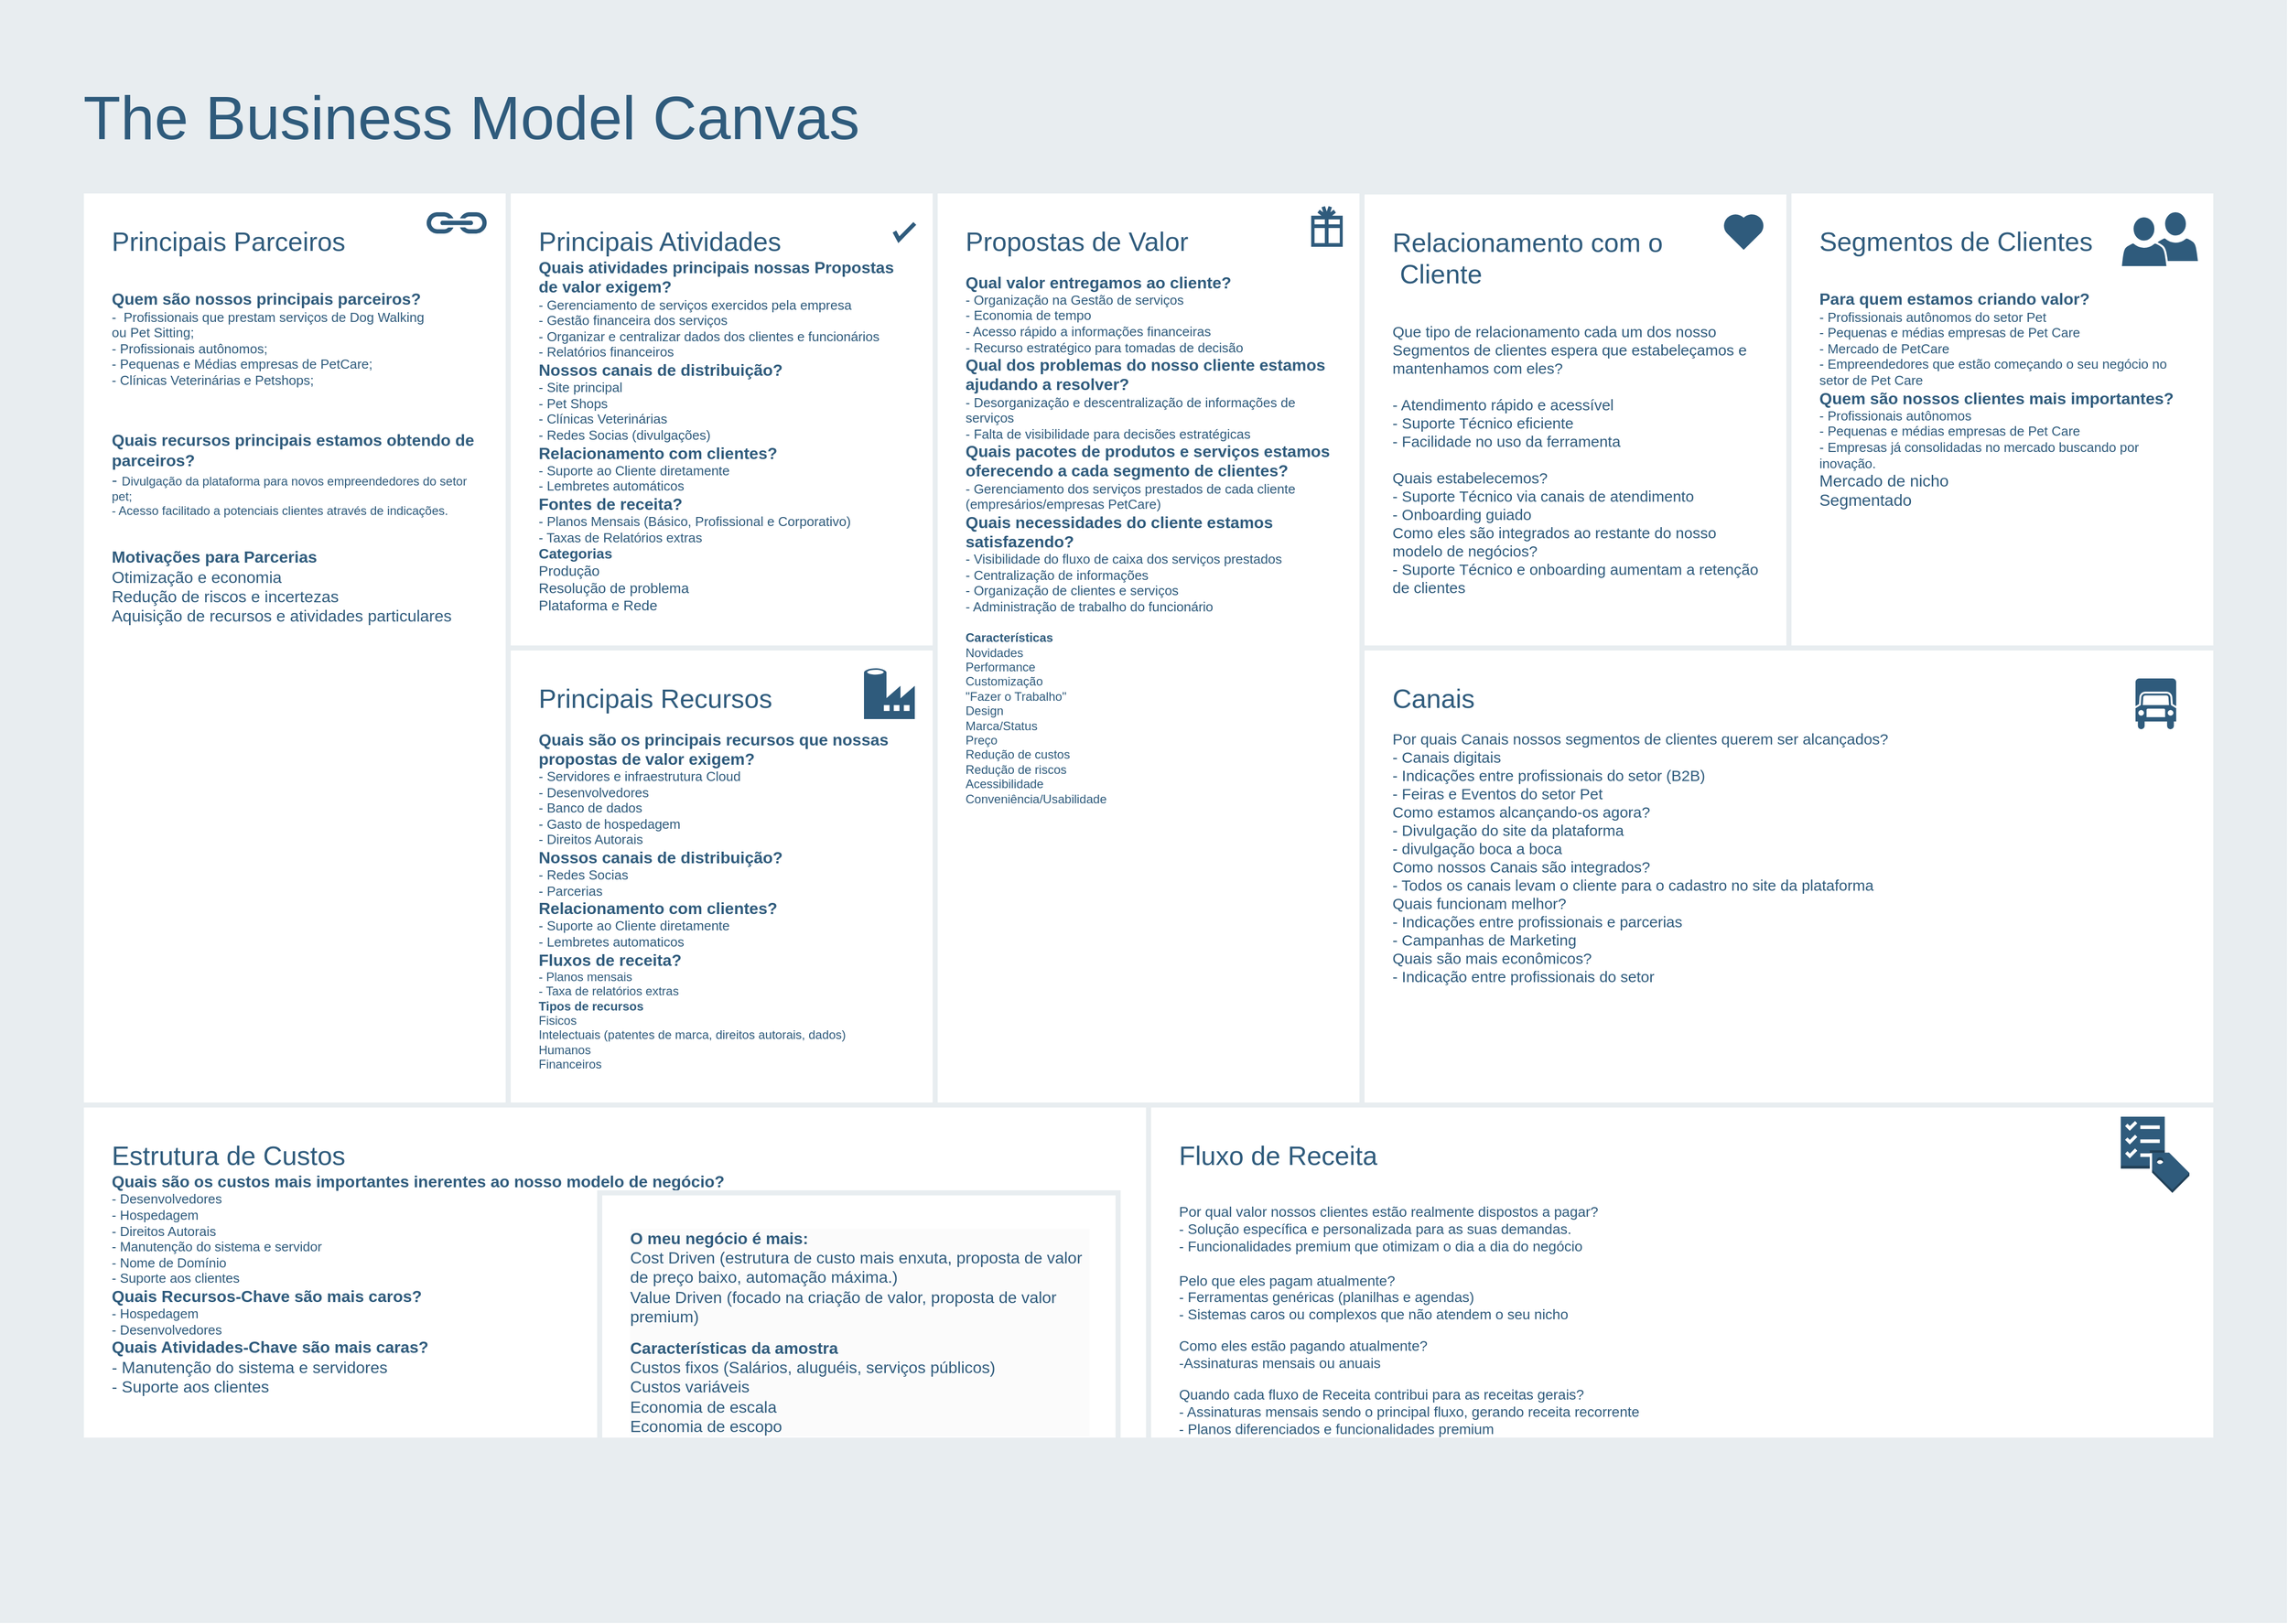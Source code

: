 <mxfile version="27.2.0">
  <diagram name="Page-1" id="nmo1u2lnVkuHo7fKo5_a">
    <mxGraphModel dx="5924" dy="1905" grid="1" gridSize="10" guides="1" tooltips="1" connect="1" arrows="1" fold="1" page="1" pageScale="1" pageWidth="827" pageHeight="1169" math="0" shadow="0">
      <root>
        <mxCell id="0" />
        <mxCell id="1" parent="0" />
        <mxCell id="vtw-XOvS0GQNp0GJlvrP-1" value="" style="rounded=0;whiteSpace=wrap;html=1;shadow=0;labelBackgroundColor=none;strokeColor=none;strokeWidth=3;fillColor=#e8edf0;fontSize=60;fontColor=#2F5B7C;align=left;" vertex="1" parent="1">
          <mxGeometry x="-2290" y="32" width="2250" height="1598" as="geometry" />
        </mxCell>
        <mxCell id="vtw-XOvS0GQNp0GJlvrP-2" value="&lt;div style=&quot;font-size: 26px&quot;&gt;Relacionamento com o&lt;/div&gt;&lt;div style=&quot;font-size: 26px&quot;&gt;&amp;nbsp;Cliente&lt;/div&gt;&lt;div style=&quot;font-size: 26px&quot;&gt;&lt;br&gt;&lt;/div&gt;&lt;div&gt;&lt;font style=&quot;font-size: 15px;&quot;&gt;Que tipo de relacionamento cada um dos nosso Segmentos de clientes espera que estabeleçamos e mantenhamos com eles?&lt;/font&gt;&lt;/div&gt;&lt;div&gt;&lt;font style=&quot;font-size: 15px;&quot;&gt;&lt;br&gt;&lt;/font&gt;&lt;/div&gt;&lt;div&gt;&lt;font style=&quot;font-size: 15px;&quot;&gt;- Atendimento rápido e acessível&lt;/font&gt;&lt;/div&gt;&lt;div&gt;&lt;font style=&quot;font-size: 15px;&quot;&gt;- Suporte Técnico eficiente&lt;/font&gt;&lt;/div&gt;&lt;div&gt;&lt;span style=&quot;font-size: 15px;&quot;&gt;- Facilidade no uso da ferramenta&lt;/span&gt;&lt;/div&gt;&lt;div&gt;&lt;span style=&quot;font-size: 15px;&quot;&gt;&lt;br&gt;&lt;/span&gt;&lt;/div&gt;&lt;div&gt;&lt;font style=&quot;font-size: 15px;&quot;&gt;Quais estabelecemos?&lt;/font&gt;&lt;/div&gt;&lt;div&gt;&lt;font style=&quot;font-size: 15px;&quot;&gt;- Suporte Técnico via canais de atendimento&lt;/font&gt;&lt;/div&gt;&lt;div&gt;&lt;font style=&quot;font-size: 15px;&quot;&gt;- Onboarding guiado&lt;/font&gt;&lt;/div&gt;&lt;div&gt;&lt;font style=&quot;font-size: 15px;&quot;&gt;Como eles são integrados ao restante do nosso modelo de negócios?&lt;/font&gt;&lt;/div&gt;&lt;div&gt;&lt;font style=&quot;font-size: 15px;&quot;&gt;- Suporte Técnico e onboarding aumentam a retenção de clientes&lt;/font&gt;&lt;/div&gt;&lt;div&gt;&lt;br&gt;&lt;/div&gt;" style="rounded=0;whiteSpace=wrap;html=1;shadow=0;labelBackgroundColor=none;strokeColor=#e8edf0;strokeWidth=5;fillColor=#ffffff;fontSize=12;fontColor=#2F5B7C;align=left;verticalAlign=top;spacing=30;" vertex="1" parent="1">
          <mxGeometry x="-950" y="221" width="420" height="450" as="geometry" />
        </mxCell>
        <mxCell id="vtw-XOvS0GQNp0GJlvrP-3" value="&lt;font style=&quot;&quot;&gt;&lt;span style=&quot;font-size: 26px;&quot;&gt;Principais Parceiros&lt;/span&gt;&lt;/font&gt;&lt;div&gt;&lt;font style=&quot;&quot;&gt;&lt;span style=&quot;font-size: 26px;&quot;&gt;&lt;br style=&quot;&quot;&gt;&lt;/span&gt;&lt;font style=&quot;font-size: 16px;&quot;&gt;&lt;b style=&quot;&quot;&gt;Quem são nossos principais parceiros?&lt;/b&gt;&lt;/font&gt;&lt;/font&gt;&lt;/div&gt;&lt;div&gt;&lt;font style=&quot;font-size: 13px;&quot;&gt;-&amp;nbsp;&lt;span style=&quot;background-color: transparent; color: light-dark(rgb(47, 91, 124), rgb(133, 171, 199));&quot;&gt;&amp;nbsp;Profissionais que prestam serviços de Dog Walking&lt;br&gt;ou Pet Sitting;&lt;/span&gt;&lt;/font&gt;&lt;/div&gt;&lt;div&gt;&lt;span style=&quot;font-size: 13px;&quot;&gt;- Profissionais autônomos;&lt;/span&gt;&lt;/div&gt;&lt;div&gt;&lt;span style=&quot;font-size: 13px;&quot;&gt;- Pequenas e Médias empresas de PetCare;&lt;/span&gt;&lt;/div&gt;&lt;div&gt;&lt;span style=&quot;font-size: 13px;&quot;&gt;- Clínicas Veterinárias e Petshops;&lt;/span&gt;&lt;/div&gt;&lt;div&gt;&lt;font style=&quot;font-size: 13px;&quot;&gt;&lt;p class=&quot;MsoNormal&quot;&gt;&lt;span lang=&quot;EN-US&quot;&gt;&lt;/span&gt;&lt;/p&gt;&lt;/font&gt;&lt;div&gt;&lt;font style=&quot;&quot;&gt;&lt;font style=&quot;font-size: 12px;&quot;&gt;&lt;br&gt;&lt;/font&gt;&lt;/font&gt;&lt;div&gt;&lt;br&gt;&lt;/div&gt;&lt;div&gt;&lt;font style=&quot;font-size: 16px;&quot;&gt;&lt;b&gt;Quais recursos principais estamos obtendo de parceiros?&lt;/b&gt;&lt;/font&gt;&lt;/div&gt;&lt;div&gt;&lt;font size=&quot;3&quot; style=&quot;&quot;&gt;-&amp;nbsp;&lt;/font&gt;&lt;span style=&quot;background-color: transparent; color: light-dark(rgb(47, 91, 124), rgb(133, 171, 199));&quot;&gt;Divulgação da plataforma para novos empreendedores do setor pet;&lt;/span&gt;&lt;/div&gt;&lt;div&gt;- Acesso facilitado a potenciais clientes através de indicações.&lt;/div&gt;&lt;div&gt;&lt;br&gt;&lt;/div&gt;&lt;div&gt;&lt;font style=&quot;font-size: 12px&quot;&gt;&lt;br style=&quot;font-size: 12px&quot;&gt;&lt;/font&gt;&lt;div style=&quot;&quot;&gt;&lt;b style=&quot;&quot;&gt;&lt;font size=&quot;3&quot;&gt;Motivações para Parcerias&lt;/font&gt;&lt;/b&gt;&lt;/div&gt;&lt;div style=&quot;&quot;&gt;&lt;span style=&quot;background-color: transparent; color: light-dark(rgb(47, 91, 124), rgb(133, 171, 199));&quot;&gt;&lt;font size=&quot;3&quot;&gt;Otimização e economia&lt;/font&gt;&lt;/span&gt;&lt;/div&gt;&lt;div style=&quot;&quot;&gt;&lt;span style=&quot;background-color: transparent; color: light-dark(rgb(47, 91, 124), rgb(133, 171, 199));&quot;&gt;&lt;font size=&quot;3&quot;&gt;Redução de riscos e incertezas&lt;/font&gt;&lt;/span&gt;&lt;/div&gt;&lt;div style=&quot;&quot;&gt;&lt;font size=&quot;3&quot;&gt;Aquisição de recursos e atividades particulares&lt;/font&gt;&lt;/div&gt;&lt;/div&gt;&lt;/div&gt;&lt;/div&gt;" style="rounded=0;whiteSpace=wrap;html=1;shadow=0;labelBackgroundColor=none;strokeColor=#e8edf0;strokeWidth=5;fillColor=#ffffff;fontSize=12;fontColor=#2F5B7C;align=left;verticalAlign=top;spacing=30;" vertex="1" parent="1">
          <mxGeometry x="-2210" y="220" width="420" height="900" as="geometry" />
        </mxCell>
        <mxCell id="vtw-XOvS0GQNp0GJlvrP-4" value="&lt;font&gt;&lt;span style=&quot;font-size: 26px;&quot;&gt;Principais Atividades&lt;/span&gt;&lt;/font&gt;&lt;div&gt;&lt;font&gt;&lt;div&gt;&lt;span style=&quot;background-color: transparent; color: light-dark(rgb(47, 91, 124), rgb(133, 171, 199));&quot;&gt;&lt;font style=&quot;font-size: 16px;&quot;&gt;&lt;b style=&quot;&quot;&gt;Quais atividades principais nossas Propostas de valor exigem?&lt;/b&gt;&lt;/font&gt;&lt;/span&gt;&lt;/div&gt;&lt;div&gt;&lt;font style=&quot;font-size: 13px;&quot;&gt;- Gerenciamento de serviços exercidos pela empresa&lt;/font&gt;&lt;/div&gt;&lt;div&gt;&lt;span style=&quot;font-size: 13px; background-color: transparent; color: light-dark(rgb(47, 91, 124), rgb(133, 171, 199));&quot;&gt;- Gestão financeira dos serviços&lt;/span&gt;&lt;/div&gt;&lt;div&gt;&lt;font style=&quot;font-size: 13px;&quot;&gt;- Organizar e centralizar dados dos clientes e funcionários&lt;/font&gt;&lt;/div&gt;&lt;div&gt;&lt;font style=&quot;font-size: 13px;&quot;&gt;- Relatórios financeiros&lt;/font&gt;&lt;/div&gt;&lt;div&gt;&lt;font style=&quot;font-size: 16px;&quot;&gt;&lt;b style=&quot;&quot;&gt;Nossos canais de distribuição?&lt;/b&gt;&lt;/font&gt;&lt;/div&gt;&lt;div&gt;&lt;font style=&quot;font-size: 13px;&quot;&gt;- Site principal&lt;/font&gt;&lt;/div&gt;&lt;div&gt;&lt;font style=&quot;font-size: 13px;&quot;&gt;- Pet Shops&amp;nbsp;&lt;/font&gt;&lt;/div&gt;&lt;div&gt;&lt;font style=&quot;font-size: 13px;&quot;&gt;- Clínicas Veterinárias&lt;/font&gt;&lt;/div&gt;&lt;div&gt;&lt;font style=&quot;font-size: 13px;&quot;&gt;- Redes Socias (divulgações)&lt;/font&gt;&lt;/div&gt;&lt;div&gt;&lt;span style=&quot;background-color: transparent; color: light-dark(rgb(47, 91, 124), rgb(133, 171, 199));&quot;&gt;&lt;font style=&quot;font-size: 16px;&quot;&gt;&lt;b style=&quot;&quot;&gt;Relacionamento com clientes?&lt;/b&gt;&lt;/font&gt;&lt;/span&gt;&lt;/div&gt;&lt;div&gt;&lt;span style=&quot;background-color: transparent; color: light-dark(rgb(47, 91, 124), rgb(133, 171, 199));&quot;&gt;&lt;font style=&quot;font-size: 13px;&quot;&gt;- Suporte ao Cliente diretamente&amp;nbsp;&lt;/font&gt;&lt;/span&gt;&lt;/div&gt;&lt;div&gt;&lt;span style=&quot;background-color: transparent; color: light-dark(rgb(47, 91, 124), rgb(133, 171, 199));&quot;&gt;&lt;font style=&quot;font-size: 13px;&quot;&gt;- Lembretes automáticos&lt;/font&gt;&lt;/span&gt;&lt;/div&gt;&lt;div&gt;&lt;font style=&quot;font-size: 16px;&quot;&gt;&lt;b style=&quot;&quot;&gt;Fontes de receita?&lt;/b&gt;&lt;/font&gt;&lt;/div&gt;&lt;div&gt;&lt;font style=&quot;font-size: 13px;&quot;&gt;- Planos Mensais (Básico, Profissional e Corporativo)&lt;/font&gt;&lt;/div&gt;&lt;div&gt;&lt;font style=&quot;font-size: 13px;&quot;&gt;- Taxas de Relatórios extras&lt;/font&gt;&lt;/div&gt;&lt;/font&gt;&lt;div style=&quot;&quot;&gt;&lt;div style=&quot;&quot;&gt;&lt;b style=&quot;&quot;&gt;&lt;font style=&quot;font-size: 14px;&quot;&gt;Categorias&lt;/font&gt;&lt;/b&gt;&lt;/div&gt;&lt;div style=&quot;&quot;&gt;&lt;font style=&quot;font-size: 14px;&quot;&gt;Produção&lt;/font&gt;&lt;/div&gt;&lt;div style=&quot;&quot;&gt;&lt;font style=&quot;font-size: 14px;&quot;&gt;Resolução de problema&lt;/font&gt;&lt;/div&gt;&lt;div style=&quot;&quot;&gt;&lt;font style=&quot;font-size: 14px;&quot;&gt;Plataforma e Rede&lt;/font&gt;&lt;/div&gt;&lt;/div&gt;&lt;/div&gt;" style="rounded=0;whiteSpace=wrap;html=1;shadow=0;labelBackgroundColor=none;strokeColor=#e8edf0;strokeWidth=5;fillColor=#ffffff;fontSize=12;fontColor=#2F5B7C;align=left;verticalAlign=top;spacing=30;" vertex="1" parent="1">
          <mxGeometry x="-1790" y="220" width="420" height="450" as="geometry" />
        </mxCell>
        <mxCell id="vtw-XOvS0GQNp0GJlvrP-5" value="&lt;div&gt;&lt;span style=&quot;font-size: 26px;&quot;&gt;Principais Recursos&lt;/span&gt;&lt;/div&gt;&lt;div&gt;&lt;br&gt;&lt;/div&gt;&lt;div&gt;&lt;font style=&quot;font-size: 16px;&quot;&gt;&lt;b style=&quot;&quot;&gt;Quais são os principais recursos que nossas propostas de valor exigem?&lt;/b&gt;&lt;/font&gt;&lt;/div&gt;&lt;div&gt;&lt;font style=&quot;font-size: 13px;&quot;&gt;- Servidores e infraestrutura Cloud&lt;/font&gt;&lt;/div&gt;&lt;div&gt;&lt;font style=&quot;font-size: 13px;&quot;&gt;- Desenvolvedores&lt;/font&gt;&lt;/div&gt;&lt;div&gt;&lt;font style=&quot;font-size: 13px;&quot;&gt;- Banco de dados&lt;/font&gt;&lt;/div&gt;&lt;div&gt;&lt;font style=&quot;font-size: 13px;&quot;&gt;- Gasto de hospedagem&lt;/font&gt;&lt;/div&gt;&lt;div&gt;&lt;font style=&quot;font-size: 13px;&quot;&gt;- Direitos Autorais&lt;/font&gt;&lt;/div&gt;&lt;div&gt;&lt;span style=&quot;background-color: transparent; color: light-dark(rgb(47, 91, 124), rgb(133, 171, 199));&quot;&gt;&lt;font style=&quot;font-size: 16px;&quot;&gt;&lt;b&gt;Nossos canais de distribuição?&lt;/b&gt;&lt;/font&gt;&lt;/span&gt;&lt;/div&gt;&lt;div&gt;&lt;span style=&quot;background-color: transparent; color: light-dark(rgb(47, 91, 124), rgb(133, 171, 199));&quot;&gt;&lt;font style=&quot;font-size: 13px;&quot;&gt;- Redes Socias&lt;/font&gt;&lt;/span&gt;&lt;/div&gt;&lt;div&gt;&lt;span style=&quot;background-color: transparent; color: light-dark(rgb(47, 91, 124), rgb(133, 171, 199));&quot;&gt;&lt;font style=&quot;font-size: 13px;&quot;&gt;- Parcerias&lt;/font&gt;&lt;/span&gt;&lt;/div&gt;&lt;div&gt;&lt;span style=&quot;background-color: transparent; color: light-dark(rgb(47, 91, 124), rgb(133, 171, 199));&quot;&gt;&lt;font style=&quot;font-size: 16px;&quot;&gt;&lt;b&gt;Relacionamento com clientes?&lt;/b&gt;&lt;/font&gt;&lt;/span&gt;&lt;/div&gt;&lt;div&gt;&lt;div&gt;&lt;span style=&quot;background-color: transparent; color: light-dark(rgb(47, 91, 124), rgb(133, 171, 199));&quot;&gt;&lt;font style=&quot;font-size: 13px;&quot;&gt;- Suporte ao Cliente diretamente&amp;nbsp;&lt;/font&gt;&lt;/span&gt;&lt;/div&gt;&lt;div&gt;&lt;span style=&quot;background-color: transparent; color: light-dark(rgb(47, 91, 124), rgb(133, 171, 199));&quot;&gt;&lt;font style=&quot;font-size: 13px;&quot;&gt;- Lembretes automaticos&lt;/font&gt;&lt;/span&gt;&lt;/div&gt;&lt;/div&gt;&lt;div&gt;&lt;font style=&quot;font-size: 16px;&quot;&gt;&lt;b&gt;Fluxos de receita?&lt;/b&gt;&lt;/font&gt;&lt;/div&gt;&lt;div&gt;- Planos mensais&lt;/div&gt;&lt;div&gt;- Taxa de relatórios extras&lt;/div&gt;&lt;div style=&quot;&quot;&gt;&lt;span style=&quot;background-color: transparent; color: light-dark(rgb(47, 91, 124), rgb(133, 171, 199));&quot;&gt;&lt;b style=&quot;&quot;&gt;&lt;font&gt;Tipos de recursos&lt;/font&gt;&lt;/b&gt;&lt;/span&gt;&lt;/div&gt;&lt;div style=&quot;&quot;&gt;&lt;font&gt;Fisicos&lt;/font&gt;&lt;/div&gt;&lt;div style=&quot;&quot;&gt;&lt;font&gt;Intelectuais (patentes de marca, direitos autorais, dados)&lt;/font&gt;&lt;/div&gt;&lt;div style=&quot;&quot;&gt;&lt;font&gt;Humanos&lt;/font&gt;&lt;/div&gt;&lt;div style=&quot;&quot;&gt;&lt;font&gt;Financeiros&lt;/font&gt;&lt;/div&gt;" style="rounded=0;whiteSpace=wrap;html=1;shadow=0;labelBackgroundColor=none;strokeColor=#e8edf0;strokeWidth=5;fillColor=#ffffff;fontSize=12;fontColor=#2F5B7C;align=left;verticalAlign=top;spacing=30;" vertex="1" parent="1">
          <mxGeometry x="-1790" y="670" width="420" height="450" as="geometry" />
        </mxCell>
        <mxCell id="vtw-XOvS0GQNp0GJlvrP-6" value="&lt;div style=&quot;font-size: 26px&quot;&gt;Propostas de Valor&lt;/div&gt;&lt;div&gt;&lt;br&gt;&lt;/div&gt;&lt;div&gt;&lt;span style=&quot;background-color: transparent; color: light-dark(rgb(47, 91, 124), rgb(133, 171, 199));&quot;&gt;&lt;font style=&quot;font-size: 16px;&quot;&gt;&lt;b style=&quot;&quot;&gt;Qual valor entregamos ao cliente?&lt;/b&gt;&lt;/font&gt;&lt;/span&gt;&lt;/div&gt;&lt;div&gt;&lt;span style=&quot;background-color: transparent; color: light-dark(rgb(47, 91, 124), rgb(133, 171, 199));&quot;&gt;&lt;font style=&quot;font-size: 13px;&quot;&gt;- Organização na Gestão de serviços&lt;/font&gt;&lt;/span&gt;&lt;/div&gt;&lt;div&gt;&lt;font style=&quot;font-size: 13px;&quot;&gt;- Economia de tempo&lt;/font&gt;&lt;/div&gt;&lt;div&gt;&lt;font style=&quot;font-size: 13px;&quot;&gt;- Acesso rápido a informações financeiras&lt;/font&gt;&lt;/div&gt;&lt;div&gt;&lt;font style=&quot;font-size: 13px;&quot;&gt;- Recurso estratégico para tomadas de decisão&lt;/font&gt;&lt;/div&gt;&lt;div&gt;&lt;span style=&quot;background-color: transparent; color: light-dark(rgb(47, 91, 124), rgb(133, 171, 199));&quot;&gt;&lt;font style=&quot;font-size: 16px;&quot;&gt;&lt;b&gt;Qual dos problemas do nosso cliente estamos ajudando a resolver?&lt;/b&gt;&lt;/font&gt;&lt;/span&gt;&lt;/div&gt;&lt;div&gt;&lt;span style=&quot;background-color: transparent; color: light-dark(rgb(47, 91, 124), rgb(133, 171, 199));&quot;&gt;&lt;font style=&quot;font-size: 13px;&quot;&gt;- Desorganização e descentralização de informações de serviços&lt;/font&gt;&lt;/span&gt;&lt;/div&gt;&lt;div&gt;&lt;span style=&quot;background-color: transparent; color: light-dark(rgb(47, 91, 124), rgb(133, 171, 199));&quot;&gt;&lt;font style=&quot;font-size: 13px;&quot;&gt;- Falta de visibilidade para decisões estratégicas&lt;/font&gt;&lt;/span&gt;&lt;/div&gt;&lt;div&gt;&lt;span style=&quot;background-color: transparent; color: light-dark(rgb(47, 91, 124), rgb(133, 171, 199));&quot;&gt;&lt;b style=&quot;&quot;&gt;&lt;font style=&quot;font-size: 16px;&quot;&gt;Quais pacotes de produtos e serviços estamos oferecendo a cada segmento de clientes?&lt;/font&gt;&lt;/b&gt;&lt;/span&gt;&lt;/div&gt;&lt;div&gt;&lt;span style=&quot;background-color: transparent; color: light-dark(rgb(47, 91, 124), rgb(133, 171, 199));&quot;&gt;&lt;font style=&quot;font-size: 13px;&quot;&gt;- Gerenciamento dos serviços prestados de cada cliente (empresários/empresas PetCare)&lt;/font&gt;&lt;/span&gt;&lt;/div&gt;&lt;div&gt;&lt;font size=&quot;3&quot;&gt;&lt;b&gt;Quais necessidades do cliente estamos satisfazendo?&lt;/b&gt;&lt;/font&gt;&lt;/div&gt;&lt;div&gt;&lt;font style=&quot;font-size: 13px;&quot;&gt;- Visibilidade do fluxo de caixa dos serviços prestados&lt;/font&gt;&lt;/div&gt;&lt;div&gt;&lt;font style=&quot;font-size: 13px;&quot;&gt;- Centralização de informações&lt;/font&gt;&lt;/div&gt;&lt;div&gt;&lt;font style=&quot;font-size: 13px;&quot;&gt;- Organização de clientes e serviços&lt;/font&gt;&lt;/div&gt;&lt;div&gt;&lt;font style=&quot;font-size: 13px;&quot;&gt;- Administração de trabalho do funcionário&lt;/font&gt;&lt;/div&gt;&lt;div&gt;&lt;font style=&quot;font-size: 13px;&quot;&gt;&lt;br&gt;&lt;/font&gt;&lt;/div&gt;&lt;div style=&quot;&quot;&gt;&lt;b style=&quot;&quot;&gt;&lt;font&gt;Características&lt;/font&gt;&lt;/b&gt;&lt;/div&gt;&lt;div style=&quot;&quot;&gt;&lt;font&gt;Novidades&lt;/font&gt;&lt;/div&gt;&lt;div style=&quot;&quot;&gt;&lt;font&gt;Performance&lt;/font&gt;&lt;/div&gt;&lt;div style=&quot;&quot;&gt;&lt;font&gt;Customização&lt;/font&gt;&lt;/div&gt;&lt;div style=&quot;&quot;&gt;&lt;span style=&quot;background-color: transparent; color: light-dark(rgb(47, 91, 124), rgb(133, 171, 199));&quot;&gt;&lt;font&gt;&quot;Fazer o Trabalho&quot;&lt;/font&gt;&lt;/span&gt;&lt;/div&gt;&lt;div style=&quot;&quot;&gt;&lt;font&gt;Design&lt;/font&gt;&lt;/div&gt;&lt;div style=&quot;&quot;&gt;&lt;font&gt;Marca/Status&lt;/font&gt;&lt;/div&gt;&lt;div style=&quot;&quot;&gt;&lt;font&gt;Preço&lt;/font&gt;&lt;/div&gt;&lt;div style=&quot;&quot;&gt;&lt;font&gt;Redução de custos&lt;/font&gt;&lt;/div&gt;&lt;div style=&quot;&quot;&gt;&lt;font&gt;Redução de riscos&lt;/font&gt;&lt;/div&gt;&lt;div style=&quot;&quot;&gt;&lt;font&gt;Acessibilidade&lt;/font&gt;&lt;/div&gt;&lt;div style=&quot;&quot;&gt;&lt;font&gt;Conveniência/Usabilidade&lt;/font&gt;&lt;/div&gt;&lt;div style=&quot;font-size: 10px&quot;&gt;&lt;br&gt;&lt;/div&gt;" style="rounded=0;whiteSpace=wrap;html=1;shadow=0;labelBackgroundColor=none;strokeColor=#e8edf0;strokeWidth=5;fillColor=#ffffff;fontSize=12;fontColor=#2F5B7C;align=left;verticalAlign=top;spacing=30;" vertex="1" parent="1">
          <mxGeometry x="-1370" y="220" width="420" height="900" as="geometry" />
        </mxCell>
        <mxCell id="vtw-XOvS0GQNp0GJlvrP-7" value="&lt;div&gt;&lt;span style=&quot;font-size: 26px;&quot;&gt;Segmentos de Clientes&lt;/span&gt;&lt;/div&gt;&lt;div&gt;&lt;span style=&quot;font-size: 26px;&quot;&gt;&lt;br&gt;&lt;/span&gt;&lt;/div&gt;&lt;div&gt;&lt;font style=&quot;font-size: 16px;&quot;&gt;&lt;b&gt;Para quem estamos criando valor?&lt;/b&gt;&lt;/font&gt;&lt;/div&gt;&lt;div&gt;&lt;font style=&quot;font-size: 13px;&quot;&gt;- Profissionais autônomos do setor Pet&lt;/font&gt;&lt;/div&gt;&lt;div&gt;&lt;font style=&quot;font-size: 13px;&quot;&gt;- Pequenas e médias empresas de Pet Care&lt;/font&gt;&lt;/div&gt;&lt;div&gt;&lt;font style=&quot;font-size: 13px;&quot;&gt;- Mercado de PetCare&lt;/font&gt;&lt;/div&gt;&lt;div&gt;&lt;font style=&quot;font-size: 13px;&quot;&gt;- Empreendedores que estão começando o seu negócio no setor de Pet Care&lt;/font&gt;&lt;/div&gt;&lt;div&gt;&lt;font style=&quot;font-size: 16px;&quot;&gt;&lt;b&gt;Quem são nossos clientes mais importantes?&lt;/b&gt;&lt;/font&gt;&lt;/div&gt;&lt;div&gt;&lt;font style=&quot;font-size: 13px;&quot;&gt;- Profissionais autônomos&lt;/font&gt;&lt;/div&gt;&lt;div&gt;&lt;font style=&quot;font-size: 13px;&quot;&gt;- Pequenas e médias empresas de Pet Care&lt;/font&gt;&lt;/div&gt;&lt;div&gt;&lt;font style=&quot;font-size: 13px;&quot;&gt;- Empresas já consolidadas no mercado buscando por inovação.&amp;nbsp;&lt;/font&gt;&lt;/div&gt;&lt;div style=&quot;&quot;&gt;&lt;font style=&quot;font-size: 16px;&quot;&gt;Mercado de nicho&lt;/font&gt;&lt;/div&gt;&lt;div style=&quot;&quot;&gt;&lt;span style=&quot;background-color: transparent; color: light-dark(rgb(47, 91, 124), rgb(133, 171, 199));&quot;&gt;&lt;font style=&quot;font-size: 16px;&quot;&gt;Segmentado&lt;/font&gt;&lt;/span&gt;&lt;/div&gt;" style="rounded=0;whiteSpace=wrap;html=1;shadow=0;labelBackgroundColor=none;strokeColor=#e8edf0;strokeWidth=5;fillColor=#ffffff;fontSize=12;fontColor=#2F5B7C;align=left;verticalAlign=top;spacing=30;" vertex="1" parent="1">
          <mxGeometry x="-530" y="220" width="420" height="900" as="geometry" />
        </mxCell>
        <mxCell id="vtw-XOvS0GQNp0GJlvrP-8" value="&lt;div&gt;&lt;span style=&quot;font-size: 26px;&quot;&gt;Canais&lt;/span&gt;&lt;/div&gt;&lt;div&gt;&lt;br&gt;&lt;/div&gt;&lt;div&gt;&lt;font style=&quot;font-size: 15px;&quot;&gt;Por quais Canais nossos segmentos de clientes querem ser alcançados?&lt;/font&gt;&lt;/div&gt;&lt;div&gt;&lt;font style=&quot;font-size: 15px;&quot;&gt;- Canais digitais&lt;/font&gt;&lt;/div&gt;&lt;div&gt;&lt;font style=&quot;font-size: 15px;&quot;&gt;- Indicações entre profissionais do setor (B2B)&lt;/font&gt;&lt;/div&gt;&lt;div&gt;&lt;font style=&quot;font-size: 15px;&quot;&gt;- Feiras e Eventos do setor Pet&lt;/font&gt;&lt;/div&gt;&lt;div&gt;&lt;font style=&quot;font-size: 15px;&quot;&gt;Como estamos alcançando-os agora?&lt;/font&gt;&lt;/div&gt;&lt;div&gt;&lt;font style=&quot;font-size: 15px;&quot;&gt;- Divulgação do site da plataforma&lt;/font&gt;&lt;/div&gt;&lt;div&gt;&lt;font style=&quot;font-size: 15px;&quot;&gt;- divulgação boca a boca&lt;/font&gt;&lt;/div&gt;&lt;div&gt;&lt;font style=&quot;font-size: 15px;&quot;&gt;Como nossos Canais são integrados?&lt;/font&gt;&lt;/div&gt;&lt;div&gt;&lt;font style=&quot;font-size: 15px;&quot;&gt;- Todos os canais levam o cliente para o cadastro no site da plataforma&lt;/font&gt;&lt;/div&gt;&lt;div&gt;&lt;font style=&quot;font-size: 15px;&quot;&gt;Quais funcionam melhor?&lt;/font&gt;&lt;/div&gt;&lt;div&gt;&lt;font style=&quot;font-size: 15px;&quot;&gt;- Indicações entre profissionais e parcerias&lt;/font&gt;&lt;/div&gt;&lt;div&gt;&lt;font style=&quot;font-size: 15px;&quot;&gt;- Campanhas de Marketing&lt;/font&gt;&lt;/div&gt;&lt;div&gt;&lt;font style=&quot;font-size: 15px;&quot;&gt;Quais são mais econômicos?&lt;/font&gt;&lt;/div&gt;&lt;div&gt;&lt;font style=&quot;font-size: 15px;&quot;&gt;-&amp;nbsp;Indicação entre profissionais do setor&lt;/font&gt;&lt;/div&gt;&lt;div style=&quot;&quot;&gt;&lt;br&gt;&lt;/div&gt;&lt;div style=&quot;font-size: 10px&quot;&gt;&lt;br&gt;&lt;/div&gt;" style="rounded=0;whiteSpace=wrap;html=1;shadow=0;labelBackgroundColor=none;strokeColor=#e8edf0;strokeWidth=5;fillColor=#ffffff;fontSize=12;fontColor=#2F5B7C;align=left;verticalAlign=top;spacing=30;" vertex="1" parent="1">
          <mxGeometry x="-950" y="670" width="840" height="450" as="geometry" />
        </mxCell>
        <mxCell id="vtw-XOvS0GQNp0GJlvrP-9" value="&lt;div style=&quot;font-size: 26px&quot;&gt;Estrutura de Custos&lt;/div&gt;&lt;div&gt;&lt;span style=&quot;background-color: transparent; color: light-dark(rgb(47, 91, 124), rgb(133, 171, 199));&quot;&gt;&lt;font style=&quot;font-size: 16px;&quot;&gt;&lt;b style=&quot;&quot;&gt;Quais são os custos mais importantes inerentes ao nosso modelo de negócio?&lt;/b&gt;&lt;/font&gt;&lt;/span&gt;&lt;/div&gt;&lt;div&gt;&lt;span style=&quot;background-color: transparent; color: light-dark(rgb(47, 91, 124), rgb(133, 171, 199));&quot;&gt;&lt;font style=&quot;font-size: 13px;&quot;&gt;- Desenvolvedores&lt;/font&gt;&lt;/span&gt;&lt;/div&gt;&lt;div&gt;&lt;span style=&quot;background-color: transparent; color: light-dark(rgb(47, 91, 124), rgb(133, 171, 199));&quot;&gt;&lt;font style=&quot;font-size: 13px;&quot;&gt;- Hospedagem&lt;/font&gt;&lt;/span&gt;&lt;/div&gt;&lt;div&gt;&lt;span style=&quot;background-color: transparent; color: light-dark(rgb(47, 91, 124), rgb(133, 171, 199));&quot;&gt;&lt;font style=&quot;font-size: 13px;&quot;&gt;- Direitos Autorais&lt;/font&gt;&lt;/span&gt;&lt;/div&gt;&lt;div&gt;&lt;span style=&quot;background-color: transparent; color: light-dark(rgb(47, 91, 124), rgb(133, 171, 199));&quot;&gt;&lt;font style=&quot;font-size: 13px;&quot;&gt;- Manutenção do sistema e servidor&lt;/font&gt;&lt;/span&gt;&lt;/div&gt;&lt;div&gt;&lt;span style=&quot;background-color: transparent; color: light-dark(rgb(47, 91, 124), rgb(133, 171, 199));&quot;&gt;&lt;font style=&quot;font-size: 13px;&quot;&gt;- Nome de Domínio&lt;/font&gt;&lt;/span&gt;&lt;/div&gt;&lt;div&gt;&lt;span style=&quot;background-color: transparent; color: light-dark(rgb(47, 91, 124), rgb(133, 171, 199));&quot;&gt;&lt;font style=&quot;font-size: 13px;&quot;&gt;- Suporte aos clientes&lt;/font&gt;&lt;/span&gt;&lt;/div&gt;&lt;div&gt;&lt;span style=&quot;background-color: transparent; color: light-dark(rgb(47, 91, 124), rgb(133, 171, 199));&quot;&gt;&lt;font style=&quot;font-size: 16px;&quot;&gt;&lt;b&gt;Quais Recursos-Chave são mais caros?&lt;/b&gt;&lt;/font&gt;&lt;/span&gt;&lt;/div&gt;&lt;div&gt;&lt;span style=&quot;background-color: transparent; color: light-dark(rgb(47, 91, 124), rgb(133, 171, 199));&quot;&gt;&lt;font style=&quot;font-size: 13px;&quot;&gt;- Hospedagem&lt;/font&gt;&lt;/span&gt;&lt;/div&gt;&lt;div&gt;&lt;span style=&quot;background-color: transparent; color: light-dark(rgb(47, 91, 124), rgb(133, 171, 199));&quot;&gt;&lt;font style=&quot;font-size: 13px;&quot;&gt;- Desenvolvedores&lt;/font&gt;&lt;/span&gt;&lt;/div&gt;&lt;div&gt;&lt;font style=&quot;font-size: 16px;&quot;&gt;&lt;b&gt;Quais Atividades-Chave são mais caras?&lt;/b&gt;&lt;/font&gt;&lt;/div&gt;&lt;div&gt;&lt;font size=&quot;3&quot;&gt;- Manutenção do sistema e servidores&lt;/font&gt;&lt;/div&gt;&lt;div&gt;&lt;font size=&quot;3&quot;&gt;- Suporte aos clientes&lt;/font&gt;&lt;/div&gt;&lt;div style=&quot;&quot;&gt;&lt;br&gt;&lt;/div&gt;" style="rounded=0;whiteSpace=wrap;html=1;shadow=0;labelBackgroundColor=none;strokeColor=#e8edf0;strokeWidth=5;fillColor=#ffffff;fontSize=12;fontColor=#2F5B7C;align=left;verticalAlign=top;spacing=30;" vertex="1" parent="1">
          <mxGeometry x="-2210" y="1120" width="1050" height="330" as="geometry" />
        </mxCell>
        <mxCell id="vtw-XOvS0GQNp0GJlvrP-10" value="&lt;div style=&quot;font-size: 26px&quot;&gt;Fluxo de Receita&lt;/div&gt;&lt;div style=&quot;font-size: 26px&quot;&gt;&lt;br&gt;&lt;/div&gt;&lt;div&gt;&lt;span style=&quot;background-color: transparent; color: light-dark(rgb(47, 91, 124), rgb(133, 171, 199));&quot;&gt;&lt;font style=&quot;font-size: 14px;&quot;&gt;Por qual valor nossos clientes estão realmente dispostos a pagar?&lt;/font&gt;&lt;/span&gt;&lt;/div&gt;&lt;div&gt;&lt;span style=&quot;background-color: transparent; color: light-dark(rgb(47, 91, 124), rgb(133, 171, 199));&quot;&gt;&lt;font style=&quot;font-size: 14px;&quot;&gt;- Solução específica e personalizada para as suas demandas.&lt;/font&gt;&lt;/span&gt;&lt;/div&gt;&lt;div&gt;&lt;span style=&quot;font-size: 14px;&quot;&gt;- Funcionalidades premium que otimizam o dia a dia do negócio&lt;/span&gt;&lt;/div&gt;&lt;div&gt;&lt;span style=&quot;font-size: 14px;&quot;&gt;&lt;br&gt;&lt;/span&gt;&lt;/div&gt;&lt;div&gt;&lt;font style=&quot;font-size: 14px;&quot;&gt;Pelo que eles pagam atualmente?&lt;/font&gt;&lt;/div&gt;&lt;div&gt;&lt;span style=&quot;font-size: 14px;&quot;&gt;- Ferramentas genéricas (planilhas e agendas)&lt;/span&gt;&lt;/div&gt;&lt;div&gt;&lt;span style=&quot;font-size: 14px;&quot;&gt;- Sistemas caros ou complexos que não atendem o seu nicho&lt;/span&gt;&lt;/div&gt;&lt;div&gt;&lt;br&gt;&lt;/div&gt;&lt;div&gt;&lt;font style=&quot;font-size: 14px;&quot;&gt;Como eles estão pagando atualmente?&lt;/font&gt;&lt;/div&gt;&lt;div&gt;&lt;font style=&quot;font-size: 14px;&quot;&gt;-Assinaturas mensais ou anuais&lt;/font&gt;&lt;/div&gt;&lt;div&gt;&lt;br&gt;&lt;/div&gt;&lt;div&gt;&lt;font style=&quot;font-size: 14px;&quot;&gt;Quando cada fluxo de Receita contribui para as receitas gerais?&lt;/font&gt;&lt;/div&gt;&lt;div&gt;&lt;font style=&quot;font-size: 14px;&quot;&gt;- Assinaturas mensais sendo o principal fluxo, gerando receita recorrente&lt;/font&gt;&lt;/div&gt;&lt;div&gt;&lt;font style=&quot;font-size: 14px;&quot;&gt;- Planos diferenciados e funcionalidades premium&lt;/font&gt;&lt;/div&gt;&lt;div&gt;&lt;span style=&quot;background-color: transparent; color: light-dark(rgb(47, 91, 124), rgb(133, 171, 199));&quot;&gt;&lt;br&gt;&lt;/span&gt;&lt;/div&gt;&lt;div&gt;&lt;br&gt;&lt;/div&gt;" style="rounded=0;whiteSpace=wrap;html=1;shadow=0;labelBackgroundColor=none;strokeColor=#e8edf0;strokeWidth=5;fillColor=#ffffff;fontSize=12;fontColor=#2F5B7C;align=left;verticalAlign=top;spacing=30;" vertex="1" parent="1">
          <mxGeometry x="-1160" y="1120" width="1050" height="330" as="geometry" />
        </mxCell>
        <mxCell id="vtw-XOvS0GQNp0GJlvrP-11" value="The Business Model Canvas&lt;br&gt;" style="text;html=1;resizable=0;points=[];autosize=1;align=left;verticalAlign=top;spacingTop=-4;fontSize=60;fontColor=#2F5B7C;" vertex="1" parent="1">
          <mxGeometry x="-2210" y="110" width="780" height="70" as="geometry" />
        </mxCell>
        <mxCell id="vtw-XOvS0GQNp0GJlvrP-12" value="" style="html=1;verticalLabelPosition=bottom;labelBackgroundColor=#ffffff;verticalAlign=top;shadow=0;dashed=0;strokeWidth=4;shape=mxgraph.ios7.misc.check;strokeColor=#2F5B7C;fillColor=#ffffff;gradientColor=none;fontSize=12;fontColor=#2F5B7C;align=left;" vertex="1" parent="1">
          <mxGeometry x="-1410" y="252" width="20" height="16" as="geometry" />
        </mxCell>
        <mxCell id="vtw-XOvS0GQNp0GJlvrP-13" value="" style="shape=mxgraph.signs.travel.present;html=1;fillColor=#2F5B7C;strokeColor=none;verticalLabelPosition=bottom;verticalAlign=top;align=center;shadow=0;labelBackgroundColor=none;fontSize=12;fontColor=#2F5B7C;" vertex="1" parent="1">
          <mxGeometry x="-1000" y="235" width="31" height="40" as="geometry" />
        </mxCell>
        <mxCell id="vtw-XOvS0GQNp0GJlvrP-14" value="" style="html=1;verticalLabelPosition=bottom;labelBackgroundColor=#ffffff;verticalAlign=top;strokeWidth=3;strokeColor=none;fillColor=#2F5B7C;shadow=0;dashed=0;shape=mxgraph.ios7.icons.heart;fontSize=12;fontColor=#2F5B7C;align=left;" vertex="1" parent="1">
          <mxGeometry x="-595.0" y="242" width="41" height="36" as="geometry" />
        </mxCell>
        <mxCell id="vtw-XOvS0GQNp0GJlvrP-18" value="" style="shadow=0;dashed=0;html=1;strokeColor=none;labelPosition=center;verticalLabelPosition=bottom;verticalAlign=top;shape=mxgraph.mscae.cloud.data_factory;fillColor=#2F5B7C;labelBackgroundColor=none;fontSize=10;fontColor=#2F5B7C;align=left;" vertex="1" parent="1">
          <mxGeometry x="-1440" y="690" width="50" height="50" as="geometry" />
        </mxCell>
        <mxCell id="vtw-XOvS0GQNp0GJlvrP-19" value="" style="shape=mxgraph.signs.transportation.truck_6;html=1;fillColor=#2F5B7C;strokeColor=none;verticalLabelPosition=bottom;verticalAlign=top;align=center;shadow=0;labelBackgroundColor=none;fontSize=10;fontColor=#2F5B7C;aspect=fixed;" vertex="1" parent="1">
          <mxGeometry x="-189" y="700" width="40" height="50" as="geometry" />
        </mxCell>
        <mxCell id="vtw-XOvS0GQNp0GJlvrP-20" value="" style="shape=image;html=1;verticalAlign=top;verticalLabelPosition=bottom;labelBackgroundColor=#ffffff;imageAspect=0;aspect=fixed;image=https://cdn4.iconfinder.com/data/icons/evil-icons-user-interface/64/price-128.png;shadow=0;strokeColor=#e8edf0;strokeWidth=3;fillColor=#2F5B7C;gradientColor=none;fontSize=10;fontColor=#2F5B7C;align=left;" vertex="1" parent="1">
          <mxGeometry x="-1226" y="1140" width="58" height="58" as="geometry" />
        </mxCell>
        <mxCell id="vtw-XOvS0GQNp0GJlvrP-21" value="" style="dashed=0;html=1;shape=mxgraph.aws3.checklist_cost;fillColor=#2F5B7C;gradientColor=none;shadow=0;labelBackgroundColor=none;strokeColor=none;strokeWidth=3;fontSize=10;fontColor=#2F5B7C;align=left;" vertex="1" parent="1">
          <mxGeometry x="-203.5" y="1131.5" width="67.5" height="75" as="geometry" />
        </mxCell>
        <mxCell id="vtw-XOvS0GQNp0GJlvrP-22" value="" style="shadow=0;dashed=0;html=1;strokeColor=none;fillColor=#2F5B7C;labelPosition=center;verticalLabelPosition=bottom;verticalAlign=top;outlineConnect=0;shape=mxgraph.office.concepts.link;labelBackgroundColor=none;fontSize=10;fontColor=#000000;align=left;" vertex="1" parent="1">
          <mxGeometry x="-1871" y="241" width="61" height="21" as="geometry" />
        </mxCell>
        <mxCell id="vtw-XOvS0GQNp0GJlvrP-23" value="" style="group" vertex="1" connectable="0" parent="1">
          <mxGeometry x="-203.5" y="245" width="69" height="50" as="geometry" />
        </mxCell>
        <mxCell id="vtw-XOvS0GQNp0GJlvrP-24" value="" style="shadow=0;dashed=0;html=1;strokeColor=#FFFFFF;labelPosition=center;verticalLabelPosition=bottom;verticalAlign=top;outlineConnect=0;shape=mxgraph.office.users.user;fillColor=#2F5B7C;labelBackgroundColor=none;fontSize=10;fontColor=#000000;align=left;strokeWidth=2;" vertex="1" parent="vtw-XOvS0GQNp0GJlvrP-23">
          <mxGeometry x="31" y="-5" width="46" height="50" as="geometry" />
        </mxCell>
        <mxCell id="vtw-XOvS0GQNp0GJlvrP-25" value="" style="shadow=0;dashed=0;html=1;strokeColor=#FFFFFF;labelPosition=center;verticalLabelPosition=bottom;verticalAlign=top;outlineConnect=0;shape=mxgraph.office.users.user;fillColor=#2F5B7C;labelBackgroundColor=none;fontSize=10;fontColor=#000000;align=left;strokeWidth=2;" vertex="1" parent="vtw-XOvS0GQNp0GJlvrP-23">
          <mxGeometry width="46" height="50" as="geometry" />
        </mxCell>
        <mxCell id="vtw-XOvS0GQNp0GJlvrP-26" value="&lt;div style=&quot;forced-color-adjust: none; color: rgb(47, 91, 124); font-family: Helvetica; font-size: 12px; font-style: normal; font-variant-ligatures: normal; font-variant-caps: normal; font-weight: 400; letter-spacing: normal; orphans: 2; text-align: left; text-indent: 0px; text-transform: none; widows: 2; word-spacing: 0px; -webkit-text-stroke-width: 0px; white-space: normal; background-color: rgb(251, 251, 251); text-decoration-thickness: initial; text-decoration-style: initial; text-decoration-color: initial;&quot;&gt;&lt;b style=&quot;forced-color-adjust: none;&quot;&gt;&lt;font style=&quot;forced-color-adjust: none;&quot; size=&quot;3&quot;&gt;O meu negócio é mais:&lt;/font&gt;&lt;/b&gt;&lt;/div&gt;&lt;div style=&quot;forced-color-adjust: none; color: rgb(47, 91, 124); font-family: Helvetica; font-size: 12px; font-style: normal; font-variant-ligatures: normal; font-variant-caps: normal; font-weight: 400; letter-spacing: normal; orphans: 2; text-align: left; text-indent: 0px; text-transform: none; widows: 2; word-spacing: 0px; -webkit-text-stroke-width: 0px; white-space: normal; background-color: rgb(251, 251, 251); text-decoration-thickness: initial; text-decoration-style: initial; text-decoration-color: initial;&quot;&gt;&lt;font style=&quot;forced-color-adjust: none;&quot; size=&quot;3&quot;&gt;Cost Driven (estrutura de custo mais enxuta, proposta de valor de preço baixo, automação máxima.)&lt;/font&gt;&lt;/div&gt;&lt;div style=&quot;forced-color-adjust: none; color: rgb(47, 91, 124); font-family: Helvetica; font-size: 12px; font-style: normal; font-variant-ligatures: normal; font-variant-caps: normal; font-weight: 400; letter-spacing: normal; orphans: 2; text-align: left; text-indent: 0px; text-transform: none; widows: 2; word-spacing: 0px; -webkit-text-stroke-width: 0px; white-space: normal; background-color: rgb(251, 251, 251); text-decoration-thickness: initial; text-decoration-style: initial; text-decoration-color: initial;&quot;&gt;&lt;font style=&quot;forced-color-adjust: none;&quot; size=&quot;3&quot;&gt;Value Driven (focado na criação de valor, proposta de valor premium)&lt;/font&gt;&lt;/div&gt;&lt;div style=&quot;forced-color-adjust: none; color: rgb(47, 91, 124); font-family: Helvetica; font-style: normal; font-variant-ligatures: normal; font-variant-caps: normal; font-weight: 400; letter-spacing: normal; orphans: 2; text-align: left; text-indent: 0px; text-transform: none; widows: 2; word-spacing: 0px; -webkit-text-stroke-width: 0px; white-space: normal; background-color: rgb(251, 251, 251); text-decoration-thickness: initial; text-decoration-style: initial; text-decoration-color: initial; font-size: 10px;&quot;&gt;&lt;font style=&quot;forced-color-adjust: none; font-size: 10px;&quot;&gt;&lt;br style=&quot;forced-color-adjust: none;&quot;&gt;&lt;/font&gt;&lt;/div&gt;&lt;div style=&quot;forced-color-adjust: none; color: rgb(47, 91, 124); font-family: Helvetica; font-size: 12px; font-style: normal; font-variant-ligatures: normal; font-variant-caps: normal; font-weight: 400; letter-spacing: normal; orphans: 2; text-align: left; text-indent: 0px; text-transform: none; widows: 2; word-spacing: 0px; -webkit-text-stroke-width: 0px; white-space: normal; background-color: rgb(251, 251, 251); text-decoration-thickness: initial; text-decoration-style: initial; text-decoration-color: initial;&quot;&gt;&lt;b style=&quot;forced-color-adjust: none;&quot;&gt;&lt;font style=&quot;forced-color-adjust: none;&quot; size=&quot;3&quot;&gt;Características da amostra&lt;/font&gt;&lt;/b&gt;&lt;/div&gt;&lt;div style=&quot;forced-color-adjust: none; color: rgb(47, 91, 124); font-family: Helvetica; font-size: 12px; font-style: normal; font-variant-ligatures: normal; font-variant-caps: normal; font-weight: 400; letter-spacing: normal; orphans: 2; text-align: left; text-indent: 0px; text-transform: none; widows: 2; word-spacing: 0px; -webkit-text-stroke-width: 0px; white-space: normal; background-color: rgb(251, 251, 251); text-decoration-thickness: initial; text-decoration-style: initial; text-decoration-color: initial;&quot;&gt;&lt;font style=&quot;forced-color-adjust: none;&quot; size=&quot;3&quot;&gt;Custos fixos (Salários, aluguéis, serviços públicos)&lt;/font&gt;&lt;/div&gt;&lt;div style=&quot;forced-color-adjust: none; color: rgb(47, 91, 124); font-family: Helvetica; font-size: 12px; font-style: normal; font-variant-ligatures: normal; font-variant-caps: normal; font-weight: 400; letter-spacing: normal; orphans: 2; text-align: left; text-indent: 0px; text-transform: none; widows: 2; word-spacing: 0px; -webkit-text-stroke-width: 0px; white-space: normal; background-color: rgb(251, 251, 251); text-decoration-thickness: initial; text-decoration-style: initial; text-decoration-color: initial;&quot;&gt;&lt;font style=&quot;forced-color-adjust: none;&quot; size=&quot;3&quot;&gt;Custos variáveis&lt;/font&gt;&lt;/div&gt;&lt;div style=&quot;forced-color-adjust: none; color: rgb(47, 91, 124); font-family: Helvetica; font-size: 12px; font-style: normal; font-variant-ligatures: normal; font-variant-caps: normal; font-weight: 400; letter-spacing: normal; orphans: 2; text-align: left; text-indent: 0px; text-transform: none; widows: 2; word-spacing: 0px; -webkit-text-stroke-width: 0px; white-space: normal; background-color: rgb(251, 251, 251); text-decoration-thickness: initial; text-decoration-style: initial; text-decoration-color: initial;&quot;&gt;&lt;font style=&quot;forced-color-adjust: none;&quot; size=&quot;3&quot;&gt;Economia de escala&lt;/font&gt;&lt;/div&gt;&lt;div style=&quot;forced-color-adjust: none; color: rgb(47, 91, 124); font-family: Helvetica; font-size: 12px; font-style: normal; font-variant-ligatures: normal; font-variant-caps: normal; font-weight: 400; letter-spacing: normal; orphans: 2; text-align: left; text-indent: 0px; text-transform: none; widows: 2; word-spacing: 0px; -webkit-text-stroke-width: 0px; white-space: normal; background-color: rgb(251, 251, 251); text-decoration-thickness: initial; text-decoration-style: initial; text-decoration-color: initial;&quot;&gt;&lt;font style=&quot;forced-color-adjust: none;&quot; size=&quot;3&quot;&gt;Economia de escopo&lt;/font&gt;&lt;/div&gt;&lt;div&gt;&lt;br&gt;&lt;/div&gt;" style="rounded=0;whiteSpace=wrap;html=1;shadow=0;labelBackgroundColor=none;strokeColor=#e8edf0;strokeWidth=5;fillColor=#ffffff;fontSize=12;fontColor=#2F5B7C;align=left;verticalAlign=top;spacing=30;" vertex="1" parent="1">
          <mxGeometry x="-1700" y="1206.5" width="510" height="243.5" as="geometry" />
        </mxCell>
      </root>
    </mxGraphModel>
  </diagram>
</mxfile>
